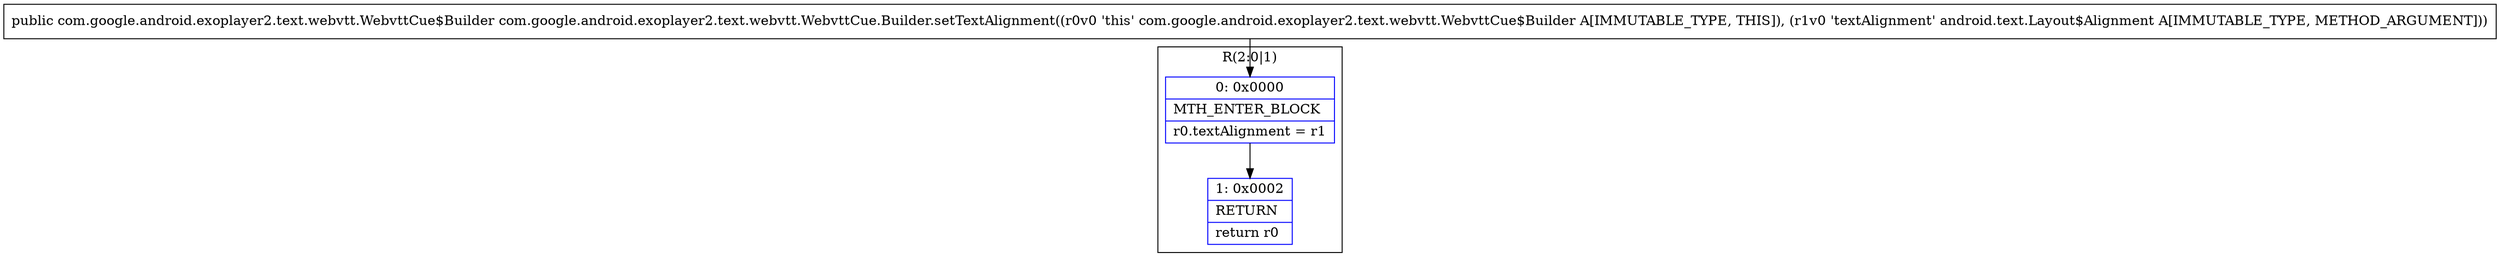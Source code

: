 digraph "CFG forcom.google.android.exoplayer2.text.webvtt.WebvttCue.Builder.setTextAlignment(Landroid\/text\/Layout$Alignment;)Lcom\/google\/android\/exoplayer2\/text\/webvtt\/WebvttCue$Builder;" {
subgraph cluster_Region_1679158657 {
label = "R(2:0|1)";
node [shape=record,color=blue];
Node_0 [shape=record,label="{0\:\ 0x0000|MTH_ENTER_BLOCK\l|r0.textAlignment = r1\l}"];
Node_1 [shape=record,label="{1\:\ 0x0002|RETURN\l|return r0\l}"];
}
MethodNode[shape=record,label="{public com.google.android.exoplayer2.text.webvtt.WebvttCue$Builder com.google.android.exoplayer2.text.webvtt.WebvttCue.Builder.setTextAlignment((r0v0 'this' com.google.android.exoplayer2.text.webvtt.WebvttCue$Builder A[IMMUTABLE_TYPE, THIS]), (r1v0 'textAlignment' android.text.Layout$Alignment A[IMMUTABLE_TYPE, METHOD_ARGUMENT])) }"];
MethodNode -> Node_0;
Node_0 -> Node_1;
}

